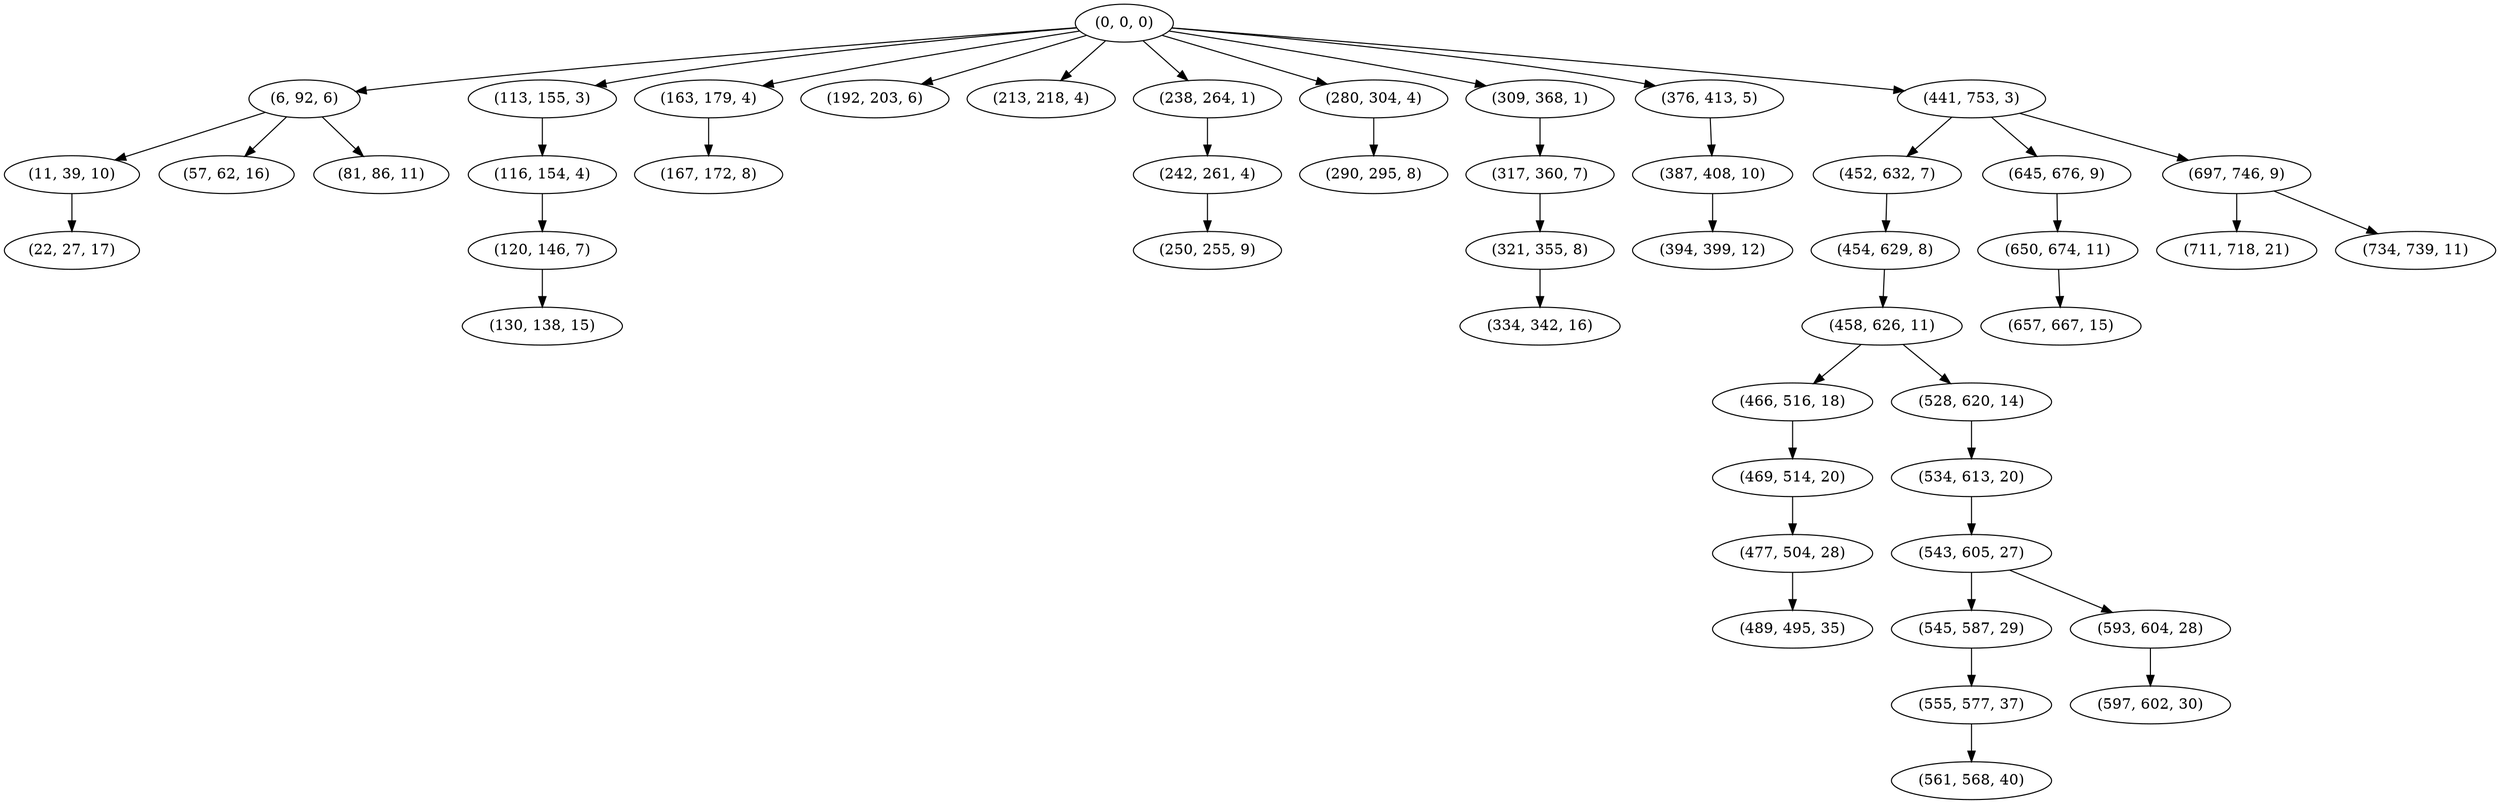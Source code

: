 digraph tree {
    "(0, 0, 0)";
    "(6, 92, 6)";
    "(11, 39, 10)";
    "(22, 27, 17)";
    "(57, 62, 16)";
    "(81, 86, 11)";
    "(113, 155, 3)";
    "(116, 154, 4)";
    "(120, 146, 7)";
    "(130, 138, 15)";
    "(163, 179, 4)";
    "(167, 172, 8)";
    "(192, 203, 6)";
    "(213, 218, 4)";
    "(238, 264, 1)";
    "(242, 261, 4)";
    "(250, 255, 9)";
    "(280, 304, 4)";
    "(290, 295, 8)";
    "(309, 368, 1)";
    "(317, 360, 7)";
    "(321, 355, 8)";
    "(334, 342, 16)";
    "(376, 413, 5)";
    "(387, 408, 10)";
    "(394, 399, 12)";
    "(441, 753, 3)";
    "(452, 632, 7)";
    "(454, 629, 8)";
    "(458, 626, 11)";
    "(466, 516, 18)";
    "(469, 514, 20)";
    "(477, 504, 28)";
    "(489, 495, 35)";
    "(528, 620, 14)";
    "(534, 613, 20)";
    "(543, 605, 27)";
    "(545, 587, 29)";
    "(555, 577, 37)";
    "(561, 568, 40)";
    "(593, 604, 28)";
    "(597, 602, 30)";
    "(645, 676, 9)";
    "(650, 674, 11)";
    "(657, 667, 15)";
    "(697, 746, 9)";
    "(711, 718, 21)";
    "(734, 739, 11)";
    "(0, 0, 0)" -> "(6, 92, 6)";
    "(0, 0, 0)" -> "(113, 155, 3)";
    "(0, 0, 0)" -> "(163, 179, 4)";
    "(0, 0, 0)" -> "(192, 203, 6)";
    "(0, 0, 0)" -> "(213, 218, 4)";
    "(0, 0, 0)" -> "(238, 264, 1)";
    "(0, 0, 0)" -> "(280, 304, 4)";
    "(0, 0, 0)" -> "(309, 368, 1)";
    "(0, 0, 0)" -> "(376, 413, 5)";
    "(0, 0, 0)" -> "(441, 753, 3)";
    "(6, 92, 6)" -> "(11, 39, 10)";
    "(6, 92, 6)" -> "(57, 62, 16)";
    "(6, 92, 6)" -> "(81, 86, 11)";
    "(11, 39, 10)" -> "(22, 27, 17)";
    "(113, 155, 3)" -> "(116, 154, 4)";
    "(116, 154, 4)" -> "(120, 146, 7)";
    "(120, 146, 7)" -> "(130, 138, 15)";
    "(163, 179, 4)" -> "(167, 172, 8)";
    "(238, 264, 1)" -> "(242, 261, 4)";
    "(242, 261, 4)" -> "(250, 255, 9)";
    "(280, 304, 4)" -> "(290, 295, 8)";
    "(309, 368, 1)" -> "(317, 360, 7)";
    "(317, 360, 7)" -> "(321, 355, 8)";
    "(321, 355, 8)" -> "(334, 342, 16)";
    "(376, 413, 5)" -> "(387, 408, 10)";
    "(387, 408, 10)" -> "(394, 399, 12)";
    "(441, 753, 3)" -> "(452, 632, 7)";
    "(441, 753, 3)" -> "(645, 676, 9)";
    "(441, 753, 3)" -> "(697, 746, 9)";
    "(452, 632, 7)" -> "(454, 629, 8)";
    "(454, 629, 8)" -> "(458, 626, 11)";
    "(458, 626, 11)" -> "(466, 516, 18)";
    "(458, 626, 11)" -> "(528, 620, 14)";
    "(466, 516, 18)" -> "(469, 514, 20)";
    "(469, 514, 20)" -> "(477, 504, 28)";
    "(477, 504, 28)" -> "(489, 495, 35)";
    "(528, 620, 14)" -> "(534, 613, 20)";
    "(534, 613, 20)" -> "(543, 605, 27)";
    "(543, 605, 27)" -> "(545, 587, 29)";
    "(543, 605, 27)" -> "(593, 604, 28)";
    "(545, 587, 29)" -> "(555, 577, 37)";
    "(555, 577, 37)" -> "(561, 568, 40)";
    "(593, 604, 28)" -> "(597, 602, 30)";
    "(645, 676, 9)" -> "(650, 674, 11)";
    "(650, 674, 11)" -> "(657, 667, 15)";
    "(697, 746, 9)" -> "(711, 718, 21)";
    "(697, 746, 9)" -> "(734, 739, 11)";
}

